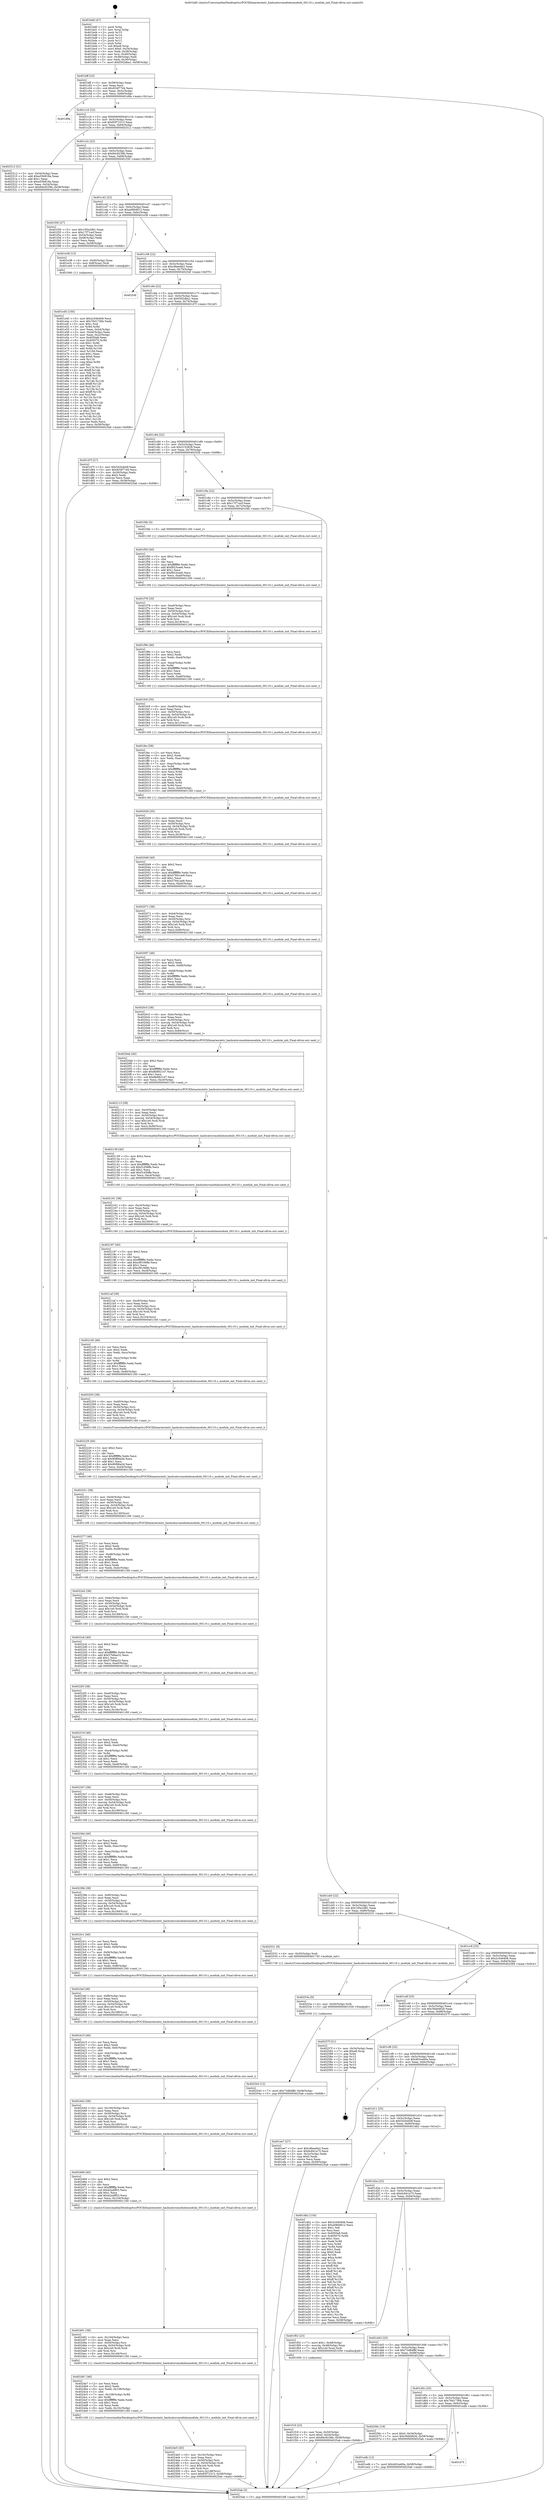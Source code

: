 digraph "0x401bd0" {
  label = "0x401bd0 (/mnt/c/Users/mathe/Desktop/tcc/POCII/binaries/extr_hashcatsrcmodulesmodule_00110.c_module_init_Final-ollvm.out::main(0))"
  labelloc = "t"
  node[shape=record]

  Entry [label="",width=0.3,height=0.3,shape=circle,fillcolor=black,style=filled]
  "0x401bff" [label="{
     0x401bff [23]\l
     | [instrs]\l
     &nbsp;&nbsp;0x401bff \<+3\>: mov -0x58(%rbp),%eax\l
     &nbsp;&nbsp;0x401c02 \<+2\>: mov %eax,%ecx\l
     &nbsp;&nbsp;0x401c04 \<+6\>: sub $0x834f77d4,%ecx\l
     &nbsp;&nbsp;0x401c0a \<+3\>: mov %eax,-0x5c(%rbp)\l
     &nbsp;&nbsp;0x401c0d \<+3\>: mov %ecx,-0x60(%rbp)\l
     &nbsp;&nbsp;0x401c10 \<+6\>: je 0000000000401d9a \<main+0x1ca\>\l
  }"]
  "0x401d9a" [label="{
     0x401d9a\l
  }", style=dashed]
  "0x401c16" [label="{
     0x401c16 [22]\l
     | [instrs]\l
     &nbsp;&nbsp;0x401c16 \<+5\>: jmp 0000000000401c1b \<main+0x4b\>\l
     &nbsp;&nbsp;0x401c1b \<+3\>: mov -0x5c(%rbp),%eax\l
     &nbsp;&nbsp;0x401c1e \<+5\>: sub $0x83f72313,%eax\l
     &nbsp;&nbsp;0x401c23 \<+3\>: mov %eax,-0x64(%rbp)\l
     &nbsp;&nbsp;0x401c26 \<+6\>: je 0000000000402512 \<main+0x942\>\l
  }"]
  Exit [label="",width=0.3,height=0.3,shape=circle,fillcolor=black,style=filled,peripheries=2]
  "0x402512" [label="{
     0x402512 [31]\l
     | [instrs]\l
     &nbsp;&nbsp;0x402512 \<+3\>: mov -0x54(%rbp),%eax\l
     &nbsp;&nbsp;0x402515 \<+5\>: add $0xe556818a,%eax\l
     &nbsp;&nbsp;0x40251a \<+3\>: add $0x1,%eax\l
     &nbsp;&nbsp;0x40251d \<+5\>: sub $0xe556818a,%eax\l
     &nbsp;&nbsp;0x402522 \<+3\>: mov %eax,-0x54(%rbp)\l
     &nbsp;&nbsp;0x402525 \<+7\>: movl $0x84c9239b,-0x58(%rbp)\l
     &nbsp;&nbsp;0x40252c \<+5\>: jmp 00000000004025ab \<main+0x9db\>\l
  }"]
  "0x401c2c" [label="{
     0x401c2c [22]\l
     | [instrs]\l
     &nbsp;&nbsp;0x401c2c \<+5\>: jmp 0000000000401c31 \<main+0x61\>\l
     &nbsp;&nbsp;0x401c31 \<+3\>: mov -0x5c(%rbp),%eax\l
     &nbsp;&nbsp;0x401c34 \<+5\>: sub $0x84c9239b,%eax\l
     &nbsp;&nbsp;0x401c39 \<+3\>: mov %eax,-0x68(%rbp)\l
     &nbsp;&nbsp;0x401c3c \<+6\>: je 0000000000401f30 \<main+0x360\>\l
  }"]
  "0x402543" [label="{
     0x402543 [12]\l
     | [instrs]\l
     &nbsp;&nbsp;0x402543 \<+7\>: movl $0x73d84ffd,-0x58(%rbp)\l
     &nbsp;&nbsp;0x40254a \<+5\>: jmp 00000000004025ab \<main+0x9db\>\l
  }"]
  "0x401f30" [label="{
     0x401f30 [27]\l
     | [instrs]\l
     &nbsp;&nbsp;0x401f30 \<+5\>: mov $0x195e2d81,%eax\l
     &nbsp;&nbsp;0x401f35 \<+5\>: mov $0x17f71ecf,%ecx\l
     &nbsp;&nbsp;0x401f3a \<+3\>: mov -0x54(%rbp),%edx\l
     &nbsp;&nbsp;0x401f3d \<+3\>: cmp -0x48(%rbp),%edx\l
     &nbsp;&nbsp;0x401f40 \<+3\>: cmovl %ecx,%eax\l
     &nbsp;&nbsp;0x401f43 \<+3\>: mov %eax,-0x58(%rbp)\l
     &nbsp;&nbsp;0x401f46 \<+5\>: jmp 00000000004025ab \<main+0x9db\>\l
  }"]
  "0x401c42" [label="{
     0x401c42 [22]\l
     | [instrs]\l
     &nbsp;&nbsp;0x401c42 \<+5\>: jmp 0000000000401c47 \<main+0x77\>\l
     &nbsp;&nbsp;0x401c47 \<+3\>: mov -0x5c(%rbp),%eax\l
     &nbsp;&nbsp;0x401c4a \<+5\>: sub $0xa080d612,%eax\l
     &nbsp;&nbsp;0x401c4f \<+3\>: mov %eax,-0x6c(%rbp)\l
     &nbsp;&nbsp;0x401c52 \<+6\>: je 0000000000401e38 \<main+0x268\>\l
  }"]
  "0x40253a" [label="{
     0x40253a [9]\l
     | [instrs]\l
     &nbsp;&nbsp;0x40253a \<+4\>: mov -0x50(%rbp),%rdi\l
     &nbsp;&nbsp;0x40253e \<+5\>: call 0000000000401030 \<free@plt\>\l
     | [calls]\l
     &nbsp;&nbsp;0x401030 \{1\} (unknown)\l
  }"]
  "0x401e38" [label="{
     0x401e38 [13]\l
     | [instrs]\l
     &nbsp;&nbsp;0x401e38 \<+4\>: mov -0x40(%rbp),%rax\l
     &nbsp;&nbsp;0x401e3c \<+4\>: mov 0x8(%rax),%rdi\l
     &nbsp;&nbsp;0x401e40 \<+5\>: call 0000000000401060 \<atoi@plt\>\l
     | [calls]\l
     &nbsp;&nbsp;0x401060 \{1\} (unknown)\l
  }"]
  "0x401c58" [label="{
     0x401c58 [22]\l
     | [instrs]\l
     &nbsp;&nbsp;0x401c58 \<+5\>: jmp 0000000000401c5d \<main+0x8d\>\l
     &nbsp;&nbsp;0x401c5d \<+3\>: mov -0x5c(%rbp),%eax\l
     &nbsp;&nbsp;0x401c60 \<+5\>: sub $0xc8bee8a2,%eax\l
     &nbsp;&nbsp;0x401c65 \<+3\>: mov %eax,-0x70(%rbp)\l
     &nbsp;&nbsp;0x401c68 \<+6\>: je 000000000040254f \<main+0x97f\>\l
  }"]
  "0x4024e5" [label="{
     0x4024e5 [45]\l
     | [instrs]\l
     &nbsp;&nbsp;0x4024e5 \<+6\>: mov -0x10c(%rbp),%ecx\l
     &nbsp;&nbsp;0x4024eb \<+3\>: imul %eax,%ecx\l
     &nbsp;&nbsp;0x4024ee \<+4\>: mov -0x50(%rbp),%rsi\l
     &nbsp;&nbsp;0x4024f2 \<+4\>: movslq -0x54(%rbp),%rdi\l
     &nbsp;&nbsp;0x4024f6 \<+7\>: imul $0x1e0,%rdi,%rdi\l
     &nbsp;&nbsp;0x4024fd \<+3\>: add %rdi,%rsi\l
     &nbsp;&nbsp;0x402500 \<+6\>: mov %ecx,0x1d8(%rsi)\l
     &nbsp;&nbsp;0x402506 \<+7\>: movl $0x83f72313,-0x58(%rbp)\l
     &nbsp;&nbsp;0x40250d \<+5\>: jmp 00000000004025ab \<main+0x9db\>\l
  }"]
  "0x40254f" [label="{
     0x40254f\l
  }", style=dashed]
  "0x401c6e" [label="{
     0x401c6e [22]\l
     | [instrs]\l
     &nbsp;&nbsp;0x401c6e \<+5\>: jmp 0000000000401c73 \<main+0xa3\>\l
     &nbsp;&nbsp;0x401c73 \<+3\>: mov -0x5c(%rbp),%eax\l
     &nbsp;&nbsp;0x401c76 \<+5\>: sub $0xf302dba1,%eax\l
     &nbsp;&nbsp;0x401c7b \<+3\>: mov %eax,-0x74(%rbp)\l
     &nbsp;&nbsp;0x401c7e \<+6\>: je 0000000000401d7f \<main+0x1af\>\l
  }"]
  "0x4024b7" [label="{
     0x4024b7 [46]\l
     | [instrs]\l
     &nbsp;&nbsp;0x4024b7 \<+2\>: xor %ecx,%ecx\l
     &nbsp;&nbsp;0x4024b9 \<+5\>: mov $0x2,%edx\l
     &nbsp;&nbsp;0x4024be \<+6\>: mov %edx,-0x108(%rbp)\l
     &nbsp;&nbsp;0x4024c4 \<+1\>: cltd\l
     &nbsp;&nbsp;0x4024c5 \<+7\>: mov -0x108(%rbp),%r8d\l
     &nbsp;&nbsp;0x4024cc \<+3\>: idiv %r8d\l
     &nbsp;&nbsp;0x4024cf \<+6\>: imul $0xfffffffe,%edx,%edx\l
     &nbsp;&nbsp;0x4024d5 \<+3\>: sub $0x1,%ecx\l
     &nbsp;&nbsp;0x4024d8 \<+2\>: sub %ecx,%edx\l
     &nbsp;&nbsp;0x4024da \<+6\>: mov %edx,-0x10c(%rbp)\l
     &nbsp;&nbsp;0x4024e0 \<+5\>: call 0000000000401160 \<next_i\>\l
     | [calls]\l
     &nbsp;&nbsp;0x401160 \{1\} (/mnt/c/Users/mathe/Desktop/tcc/POCII/binaries/extr_hashcatsrcmodulesmodule_00110.c_module_init_Final-ollvm.out::next_i)\l
  }"]
  "0x401d7f" [label="{
     0x401d7f [27]\l
     | [instrs]\l
     &nbsp;&nbsp;0x401d7f \<+5\>: mov $0x542b40df,%eax\l
     &nbsp;&nbsp;0x401d84 \<+5\>: mov $0x834f77d4,%ecx\l
     &nbsp;&nbsp;0x401d89 \<+3\>: mov -0x30(%rbp),%edx\l
     &nbsp;&nbsp;0x401d8c \<+3\>: cmp $0x2,%edx\l
     &nbsp;&nbsp;0x401d8f \<+3\>: cmovne %ecx,%eax\l
     &nbsp;&nbsp;0x401d92 \<+3\>: mov %eax,-0x58(%rbp)\l
     &nbsp;&nbsp;0x401d95 \<+5\>: jmp 00000000004025ab \<main+0x9db\>\l
  }"]
  "0x401c84" [label="{
     0x401c84 [22]\l
     | [instrs]\l
     &nbsp;&nbsp;0x401c84 \<+5\>: jmp 0000000000401c89 \<main+0xb9\>\l
     &nbsp;&nbsp;0x401c89 \<+3\>: mov -0x5c(%rbp),%eax\l
     &nbsp;&nbsp;0x401c8c \<+5\>: sub $0x2152839,%eax\l
     &nbsp;&nbsp;0x401c91 \<+3\>: mov %eax,-0x78(%rbp)\l
     &nbsp;&nbsp;0x401c94 \<+6\>: je 000000000040255b \<main+0x98b\>\l
  }"]
  "0x4025ab" [label="{
     0x4025ab [5]\l
     | [instrs]\l
     &nbsp;&nbsp;0x4025ab \<+5\>: jmp 0000000000401bff \<main+0x2f\>\l
  }"]
  "0x401bd0" [label="{
     0x401bd0 [47]\l
     | [instrs]\l
     &nbsp;&nbsp;0x401bd0 \<+1\>: push %rbp\l
     &nbsp;&nbsp;0x401bd1 \<+3\>: mov %rsp,%rbp\l
     &nbsp;&nbsp;0x401bd4 \<+2\>: push %r15\l
     &nbsp;&nbsp;0x401bd6 \<+2\>: push %r14\l
     &nbsp;&nbsp;0x401bd8 \<+2\>: push %r13\l
     &nbsp;&nbsp;0x401bda \<+2\>: push %r12\l
     &nbsp;&nbsp;0x401bdc \<+1\>: push %rbx\l
     &nbsp;&nbsp;0x401bdd \<+7\>: sub $0xe8,%rsp\l
     &nbsp;&nbsp;0x401be4 \<+7\>: movl $0x0,-0x34(%rbp)\l
     &nbsp;&nbsp;0x401beb \<+3\>: mov %edi,-0x38(%rbp)\l
     &nbsp;&nbsp;0x401bee \<+4\>: mov %rsi,-0x40(%rbp)\l
     &nbsp;&nbsp;0x401bf2 \<+3\>: mov -0x38(%rbp),%edi\l
     &nbsp;&nbsp;0x401bf5 \<+3\>: mov %edi,-0x30(%rbp)\l
     &nbsp;&nbsp;0x401bf8 \<+7\>: movl $0xf302dba1,-0x58(%rbp)\l
  }"]
  "0x402491" [label="{
     0x402491 [38]\l
     | [instrs]\l
     &nbsp;&nbsp;0x402491 \<+6\>: mov -0x104(%rbp),%ecx\l
     &nbsp;&nbsp;0x402497 \<+3\>: imul %eax,%ecx\l
     &nbsp;&nbsp;0x40249a \<+4\>: mov -0x50(%rbp),%rsi\l
     &nbsp;&nbsp;0x40249e \<+4\>: movslq -0x54(%rbp),%rdi\l
     &nbsp;&nbsp;0x4024a2 \<+7\>: imul $0x1e0,%rdi,%rdi\l
     &nbsp;&nbsp;0x4024a9 \<+3\>: add %rdi,%rsi\l
     &nbsp;&nbsp;0x4024ac \<+6\>: mov %ecx,0x1d4(%rsi)\l
     &nbsp;&nbsp;0x4024b2 \<+5\>: call 0000000000401160 \<next_i\>\l
     | [calls]\l
     &nbsp;&nbsp;0x401160 \{1\} (/mnt/c/Users/mathe/Desktop/tcc/POCII/binaries/extr_hashcatsrcmodulesmodule_00110.c_module_init_Final-ollvm.out::next_i)\l
  }"]
  "0x40255b" [label="{
     0x40255b\l
  }", style=dashed]
  "0x401c9a" [label="{
     0x401c9a [22]\l
     | [instrs]\l
     &nbsp;&nbsp;0x401c9a \<+5\>: jmp 0000000000401c9f \<main+0xcf\>\l
     &nbsp;&nbsp;0x401c9f \<+3\>: mov -0x5c(%rbp),%eax\l
     &nbsp;&nbsp;0x401ca2 \<+5\>: sub $0x17f71ecf,%eax\l
     &nbsp;&nbsp;0x401ca7 \<+3\>: mov %eax,-0x7c(%rbp)\l
     &nbsp;&nbsp;0x401caa \<+6\>: je 0000000000401f4b \<main+0x37b\>\l
  }"]
  "0x402469" [label="{
     0x402469 [40]\l
     | [instrs]\l
     &nbsp;&nbsp;0x402469 \<+5\>: mov $0x2,%ecx\l
     &nbsp;&nbsp;0x40246e \<+1\>: cltd\l
     &nbsp;&nbsp;0x40246f \<+2\>: idiv %ecx\l
     &nbsp;&nbsp;0x402471 \<+6\>: imul $0xfffffffe,%edx,%ecx\l
     &nbsp;&nbsp;0x402477 \<+6\>: sub $0xb2a4ff53,%ecx\l
     &nbsp;&nbsp;0x40247d \<+3\>: add $0x1,%ecx\l
     &nbsp;&nbsp;0x402480 \<+6\>: add $0xb2a4ff53,%ecx\l
     &nbsp;&nbsp;0x402486 \<+6\>: mov %ecx,-0x104(%rbp)\l
     &nbsp;&nbsp;0x40248c \<+5\>: call 0000000000401160 \<next_i\>\l
     | [calls]\l
     &nbsp;&nbsp;0x401160 \{1\} (/mnt/c/Users/mathe/Desktop/tcc/POCII/binaries/extr_hashcatsrcmodulesmodule_00110.c_module_init_Final-ollvm.out::next_i)\l
  }"]
  "0x401f4b" [label="{
     0x401f4b [5]\l
     | [instrs]\l
     &nbsp;&nbsp;0x401f4b \<+5\>: call 0000000000401160 \<next_i\>\l
     | [calls]\l
     &nbsp;&nbsp;0x401160 \{1\} (/mnt/c/Users/mathe/Desktop/tcc/POCII/binaries/extr_hashcatsrcmodulesmodule_00110.c_module_init_Final-ollvm.out::next_i)\l
  }"]
  "0x401cb0" [label="{
     0x401cb0 [22]\l
     | [instrs]\l
     &nbsp;&nbsp;0x401cb0 \<+5\>: jmp 0000000000401cb5 \<main+0xe5\>\l
     &nbsp;&nbsp;0x401cb5 \<+3\>: mov -0x5c(%rbp),%eax\l
     &nbsp;&nbsp;0x401cb8 \<+5\>: sub $0x195e2d81,%eax\l
     &nbsp;&nbsp;0x401cbd \<+3\>: mov %eax,-0x80(%rbp)\l
     &nbsp;&nbsp;0x401cc0 \<+6\>: je 0000000000402531 \<main+0x961\>\l
  }"]
  "0x402443" [label="{
     0x402443 [38]\l
     | [instrs]\l
     &nbsp;&nbsp;0x402443 \<+6\>: mov -0x100(%rbp),%ecx\l
     &nbsp;&nbsp;0x402449 \<+3\>: imul %eax,%ecx\l
     &nbsp;&nbsp;0x40244c \<+4\>: mov -0x50(%rbp),%rsi\l
     &nbsp;&nbsp;0x402450 \<+4\>: movslq -0x54(%rbp),%rdi\l
     &nbsp;&nbsp;0x402454 \<+7\>: imul $0x1e0,%rdi,%rdi\l
     &nbsp;&nbsp;0x40245b \<+3\>: add %rdi,%rsi\l
     &nbsp;&nbsp;0x40245e \<+6\>: mov %ecx,0x1d0(%rsi)\l
     &nbsp;&nbsp;0x402464 \<+5\>: call 0000000000401160 \<next_i\>\l
     | [calls]\l
     &nbsp;&nbsp;0x401160 \{1\} (/mnt/c/Users/mathe/Desktop/tcc/POCII/binaries/extr_hashcatsrcmodulesmodule_00110.c_module_init_Final-ollvm.out::next_i)\l
  }"]
  "0x402531" [label="{
     0x402531 [9]\l
     | [instrs]\l
     &nbsp;&nbsp;0x402531 \<+4\>: mov -0x50(%rbp),%rdi\l
     &nbsp;&nbsp;0x402535 \<+5\>: call 0000000000401730 \<module_init\>\l
     | [calls]\l
     &nbsp;&nbsp;0x401730 \{1\} (/mnt/c/Users/mathe/Desktop/tcc/POCII/binaries/extr_hashcatsrcmodulesmodule_00110.c_module_init_Final-ollvm.out::module_init)\l
  }"]
  "0x401cc6" [label="{
     0x401cc6 [25]\l
     | [instrs]\l
     &nbsp;&nbsp;0x401cc6 \<+5\>: jmp 0000000000401ccb \<main+0xfb\>\l
     &nbsp;&nbsp;0x401ccb \<+3\>: mov -0x5c(%rbp),%eax\l
     &nbsp;&nbsp;0x401cce \<+5\>: sub $0x2c046406,%eax\l
     &nbsp;&nbsp;0x401cd3 \<+6\>: mov %eax,-0x84(%rbp)\l
     &nbsp;&nbsp;0x401cd9 \<+6\>: je 0000000000402594 \<main+0x9c4\>\l
  }"]
  "0x402415" [label="{
     0x402415 [46]\l
     | [instrs]\l
     &nbsp;&nbsp;0x402415 \<+2\>: xor %ecx,%ecx\l
     &nbsp;&nbsp;0x402417 \<+5\>: mov $0x2,%edx\l
     &nbsp;&nbsp;0x40241c \<+6\>: mov %edx,-0xfc(%rbp)\l
     &nbsp;&nbsp;0x402422 \<+1\>: cltd\l
     &nbsp;&nbsp;0x402423 \<+7\>: mov -0xfc(%rbp),%r8d\l
     &nbsp;&nbsp;0x40242a \<+3\>: idiv %r8d\l
     &nbsp;&nbsp;0x40242d \<+6\>: imul $0xfffffffe,%edx,%edx\l
     &nbsp;&nbsp;0x402433 \<+3\>: sub $0x1,%ecx\l
     &nbsp;&nbsp;0x402436 \<+2\>: sub %ecx,%edx\l
     &nbsp;&nbsp;0x402438 \<+6\>: mov %edx,-0x100(%rbp)\l
     &nbsp;&nbsp;0x40243e \<+5\>: call 0000000000401160 \<next_i\>\l
     | [calls]\l
     &nbsp;&nbsp;0x401160 \{1\} (/mnt/c/Users/mathe/Desktop/tcc/POCII/binaries/extr_hashcatsrcmodulesmodule_00110.c_module_init_Final-ollvm.out::next_i)\l
  }"]
  "0x402594" [label="{
     0x402594\l
  }", style=dashed]
  "0x401cdf" [label="{
     0x401cdf [25]\l
     | [instrs]\l
     &nbsp;&nbsp;0x401cdf \<+5\>: jmp 0000000000401ce4 \<main+0x114\>\l
     &nbsp;&nbsp;0x401ce4 \<+3\>: mov -0x5c(%rbp),%eax\l
     &nbsp;&nbsp;0x401ce7 \<+5\>: sub $0x39dd4626,%eax\l
     &nbsp;&nbsp;0x401cec \<+6\>: mov %eax,-0x88(%rbp)\l
     &nbsp;&nbsp;0x401cf2 \<+6\>: je 000000000040257f \<main+0x9af\>\l
  }"]
  "0x4023ef" [label="{
     0x4023ef [38]\l
     | [instrs]\l
     &nbsp;&nbsp;0x4023ef \<+6\>: mov -0xf8(%rbp),%ecx\l
     &nbsp;&nbsp;0x4023f5 \<+3\>: imul %eax,%ecx\l
     &nbsp;&nbsp;0x4023f8 \<+4\>: mov -0x50(%rbp),%rsi\l
     &nbsp;&nbsp;0x4023fc \<+4\>: movslq -0x54(%rbp),%rdi\l
     &nbsp;&nbsp;0x402400 \<+7\>: imul $0x1e0,%rdi,%rdi\l
     &nbsp;&nbsp;0x402407 \<+3\>: add %rdi,%rsi\l
     &nbsp;&nbsp;0x40240a \<+6\>: mov %ecx,0x198(%rsi)\l
     &nbsp;&nbsp;0x402410 \<+5\>: call 0000000000401160 \<next_i\>\l
     | [calls]\l
     &nbsp;&nbsp;0x401160 \{1\} (/mnt/c/Users/mathe/Desktop/tcc/POCII/binaries/extr_hashcatsrcmodulesmodule_00110.c_module_init_Final-ollvm.out::next_i)\l
  }"]
  "0x40257f" [label="{
     0x40257f [21]\l
     | [instrs]\l
     &nbsp;&nbsp;0x40257f \<+3\>: mov -0x34(%rbp),%eax\l
     &nbsp;&nbsp;0x402582 \<+7\>: add $0xe8,%rsp\l
     &nbsp;&nbsp;0x402589 \<+1\>: pop %rbx\l
     &nbsp;&nbsp;0x40258a \<+2\>: pop %r12\l
     &nbsp;&nbsp;0x40258c \<+2\>: pop %r13\l
     &nbsp;&nbsp;0x40258e \<+2\>: pop %r14\l
     &nbsp;&nbsp;0x402590 \<+2\>: pop %r15\l
     &nbsp;&nbsp;0x402592 \<+1\>: pop %rbp\l
     &nbsp;&nbsp;0x402593 \<+1\>: ret\l
  }"]
  "0x401cf8" [label="{
     0x401cf8 [25]\l
     | [instrs]\l
     &nbsp;&nbsp;0x401cf8 \<+5\>: jmp 0000000000401cfd \<main+0x12d\>\l
     &nbsp;&nbsp;0x401cfd \<+3\>: mov -0x5c(%rbp),%eax\l
     &nbsp;&nbsp;0x401d00 \<+5\>: sub $0x463ce60a,%eax\l
     &nbsp;&nbsp;0x401d05 \<+6\>: mov %eax,-0x8c(%rbp)\l
     &nbsp;&nbsp;0x401d0b \<+6\>: je 0000000000401ee7 \<main+0x317\>\l
  }"]
  "0x4023c1" [label="{
     0x4023c1 [46]\l
     | [instrs]\l
     &nbsp;&nbsp;0x4023c1 \<+2\>: xor %ecx,%ecx\l
     &nbsp;&nbsp;0x4023c3 \<+5\>: mov $0x2,%edx\l
     &nbsp;&nbsp;0x4023c8 \<+6\>: mov %edx,-0xf4(%rbp)\l
     &nbsp;&nbsp;0x4023ce \<+1\>: cltd\l
     &nbsp;&nbsp;0x4023cf \<+7\>: mov -0xf4(%rbp),%r8d\l
     &nbsp;&nbsp;0x4023d6 \<+3\>: idiv %r8d\l
     &nbsp;&nbsp;0x4023d9 \<+6\>: imul $0xfffffffe,%edx,%edx\l
     &nbsp;&nbsp;0x4023df \<+3\>: sub $0x1,%ecx\l
     &nbsp;&nbsp;0x4023e2 \<+2\>: sub %ecx,%edx\l
     &nbsp;&nbsp;0x4023e4 \<+6\>: mov %edx,-0xf8(%rbp)\l
     &nbsp;&nbsp;0x4023ea \<+5\>: call 0000000000401160 \<next_i\>\l
     | [calls]\l
     &nbsp;&nbsp;0x401160 \{1\} (/mnt/c/Users/mathe/Desktop/tcc/POCII/binaries/extr_hashcatsrcmodulesmodule_00110.c_module_init_Final-ollvm.out::next_i)\l
  }"]
  "0x401ee7" [label="{
     0x401ee7 [27]\l
     | [instrs]\l
     &nbsp;&nbsp;0x401ee7 \<+5\>: mov $0xc8bee8a2,%eax\l
     &nbsp;&nbsp;0x401eec \<+5\>: mov $0x6c841a75,%ecx\l
     &nbsp;&nbsp;0x401ef1 \<+3\>: mov -0x2c(%rbp),%edx\l
     &nbsp;&nbsp;0x401ef4 \<+3\>: cmp $0x0,%edx\l
     &nbsp;&nbsp;0x401ef7 \<+3\>: cmove %ecx,%eax\l
     &nbsp;&nbsp;0x401efa \<+3\>: mov %eax,-0x58(%rbp)\l
     &nbsp;&nbsp;0x401efd \<+5\>: jmp 00000000004025ab \<main+0x9db\>\l
  }"]
  "0x401d11" [label="{
     0x401d11 [25]\l
     | [instrs]\l
     &nbsp;&nbsp;0x401d11 \<+5\>: jmp 0000000000401d16 \<main+0x146\>\l
     &nbsp;&nbsp;0x401d16 \<+3\>: mov -0x5c(%rbp),%eax\l
     &nbsp;&nbsp;0x401d19 \<+5\>: sub $0x542b40df,%eax\l
     &nbsp;&nbsp;0x401d1e \<+6\>: mov %eax,-0x90(%rbp)\l
     &nbsp;&nbsp;0x401d24 \<+6\>: je 0000000000401db2 \<main+0x1e2\>\l
  }"]
  "0x40239b" [label="{
     0x40239b [38]\l
     | [instrs]\l
     &nbsp;&nbsp;0x40239b \<+6\>: mov -0xf0(%rbp),%ecx\l
     &nbsp;&nbsp;0x4023a1 \<+3\>: imul %eax,%ecx\l
     &nbsp;&nbsp;0x4023a4 \<+4\>: mov -0x50(%rbp),%rsi\l
     &nbsp;&nbsp;0x4023a8 \<+4\>: movslq -0x54(%rbp),%rdi\l
     &nbsp;&nbsp;0x4023ac \<+7\>: imul $0x1e0,%rdi,%rdi\l
     &nbsp;&nbsp;0x4023b3 \<+3\>: add %rdi,%rsi\l
     &nbsp;&nbsp;0x4023b6 \<+6\>: mov %ecx,0x194(%rsi)\l
     &nbsp;&nbsp;0x4023bc \<+5\>: call 0000000000401160 \<next_i\>\l
     | [calls]\l
     &nbsp;&nbsp;0x401160 \{1\} (/mnt/c/Users/mathe/Desktop/tcc/POCII/binaries/extr_hashcatsrcmodulesmodule_00110.c_module_init_Final-ollvm.out::next_i)\l
  }"]
  "0x401db2" [label="{
     0x401db2 [134]\l
     | [instrs]\l
     &nbsp;&nbsp;0x401db2 \<+5\>: mov $0x2c046406,%eax\l
     &nbsp;&nbsp;0x401db7 \<+5\>: mov $0xa080d612,%ecx\l
     &nbsp;&nbsp;0x401dbc \<+2\>: mov $0x1,%dl\l
     &nbsp;&nbsp;0x401dbe \<+2\>: xor %esi,%esi\l
     &nbsp;&nbsp;0x401dc0 \<+7\>: mov 0x4050a8,%edi\l
     &nbsp;&nbsp;0x401dc7 \<+8\>: mov 0x405070,%r8d\l
     &nbsp;&nbsp;0x401dcf \<+3\>: sub $0x1,%esi\l
     &nbsp;&nbsp;0x401dd2 \<+3\>: mov %edi,%r9d\l
     &nbsp;&nbsp;0x401dd5 \<+3\>: add %esi,%r9d\l
     &nbsp;&nbsp;0x401dd8 \<+4\>: imul %r9d,%edi\l
     &nbsp;&nbsp;0x401ddc \<+3\>: and $0x1,%edi\l
     &nbsp;&nbsp;0x401ddf \<+3\>: cmp $0x0,%edi\l
     &nbsp;&nbsp;0x401de2 \<+4\>: sete %r10b\l
     &nbsp;&nbsp;0x401de6 \<+4\>: cmp $0xa,%r8d\l
     &nbsp;&nbsp;0x401dea \<+4\>: setl %r11b\l
     &nbsp;&nbsp;0x401dee \<+3\>: mov %r10b,%bl\l
     &nbsp;&nbsp;0x401df1 \<+3\>: xor $0xff,%bl\l
     &nbsp;&nbsp;0x401df4 \<+3\>: mov %r11b,%r14b\l
     &nbsp;&nbsp;0x401df7 \<+4\>: xor $0xff,%r14b\l
     &nbsp;&nbsp;0x401dfb \<+3\>: xor $0x1,%dl\l
     &nbsp;&nbsp;0x401dfe \<+3\>: mov %bl,%r15b\l
     &nbsp;&nbsp;0x401e01 \<+4\>: and $0xff,%r15b\l
     &nbsp;&nbsp;0x401e05 \<+3\>: and %dl,%r10b\l
     &nbsp;&nbsp;0x401e08 \<+3\>: mov %r14b,%r12b\l
     &nbsp;&nbsp;0x401e0b \<+4\>: and $0xff,%r12b\l
     &nbsp;&nbsp;0x401e0f \<+3\>: and %dl,%r11b\l
     &nbsp;&nbsp;0x401e12 \<+3\>: or %r10b,%r15b\l
     &nbsp;&nbsp;0x401e15 \<+3\>: or %r11b,%r12b\l
     &nbsp;&nbsp;0x401e18 \<+3\>: xor %r12b,%r15b\l
     &nbsp;&nbsp;0x401e1b \<+3\>: or %r14b,%bl\l
     &nbsp;&nbsp;0x401e1e \<+3\>: xor $0xff,%bl\l
     &nbsp;&nbsp;0x401e21 \<+3\>: or $0x1,%dl\l
     &nbsp;&nbsp;0x401e24 \<+2\>: and %dl,%bl\l
     &nbsp;&nbsp;0x401e26 \<+3\>: or %bl,%r15b\l
     &nbsp;&nbsp;0x401e29 \<+4\>: test $0x1,%r15b\l
     &nbsp;&nbsp;0x401e2d \<+3\>: cmovne %ecx,%eax\l
     &nbsp;&nbsp;0x401e30 \<+3\>: mov %eax,-0x58(%rbp)\l
     &nbsp;&nbsp;0x401e33 \<+5\>: jmp 00000000004025ab \<main+0x9db\>\l
  }"]
  "0x401d2a" [label="{
     0x401d2a [25]\l
     | [instrs]\l
     &nbsp;&nbsp;0x401d2a \<+5\>: jmp 0000000000401d2f \<main+0x15f\>\l
     &nbsp;&nbsp;0x401d2f \<+3\>: mov -0x5c(%rbp),%eax\l
     &nbsp;&nbsp;0x401d32 \<+5\>: sub $0x6c841a75,%eax\l
     &nbsp;&nbsp;0x401d37 \<+6\>: mov %eax,-0x94(%rbp)\l
     &nbsp;&nbsp;0x401d3d \<+6\>: je 0000000000401f02 \<main+0x332\>\l
  }"]
  "0x401e45" [label="{
     0x401e45 [150]\l
     | [instrs]\l
     &nbsp;&nbsp;0x401e45 \<+5\>: mov $0x2c046406,%ecx\l
     &nbsp;&nbsp;0x401e4a \<+5\>: mov $0x76d1736b,%edx\l
     &nbsp;&nbsp;0x401e4f \<+3\>: mov $0x1,%sil\l
     &nbsp;&nbsp;0x401e52 \<+3\>: xor %r8d,%r8d\l
     &nbsp;&nbsp;0x401e55 \<+3\>: mov %eax,-0x44(%rbp)\l
     &nbsp;&nbsp;0x401e58 \<+3\>: mov -0x44(%rbp),%eax\l
     &nbsp;&nbsp;0x401e5b \<+3\>: mov %eax,-0x2c(%rbp)\l
     &nbsp;&nbsp;0x401e5e \<+7\>: mov 0x4050a8,%eax\l
     &nbsp;&nbsp;0x401e65 \<+8\>: mov 0x405070,%r9d\l
     &nbsp;&nbsp;0x401e6d \<+4\>: sub $0x1,%r8d\l
     &nbsp;&nbsp;0x401e71 \<+3\>: mov %eax,%r10d\l
     &nbsp;&nbsp;0x401e74 \<+3\>: add %r8d,%r10d\l
     &nbsp;&nbsp;0x401e77 \<+4\>: imul %r10d,%eax\l
     &nbsp;&nbsp;0x401e7b \<+3\>: and $0x1,%eax\l
     &nbsp;&nbsp;0x401e7e \<+3\>: cmp $0x0,%eax\l
     &nbsp;&nbsp;0x401e81 \<+4\>: sete %r11b\l
     &nbsp;&nbsp;0x401e85 \<+4\>: cmp $0xa,%r9d\l
     &nbsp;&nbsp;0x401e89 \<+3\>: setl %bl\l
     &nbsp;&nbsp;0x401e8c \<+3\>: mov %r11b,%r14b\l
     &nbsp;&nbsp;0x401e8f \<+4\>: xor $0xff,%r14b\l
     &nbsp;&nbsp;0x401e93 \<+3\>: mov %bl,%r15b\l
     &nbsp;&nbsp;0x401e96 \<+4\>: xor $0xff,%r15b\l
     &nbsp;&nbsp;0x401e9a \<+4\>: xor $0x1,%sil\l
     &nbsp;&nbsp;0x401e9e \<+3\>: mov %r14b,%r12b\l
     &nbsp;&nbsp;0x401ea1 \<+4\>: and $0xff,%r12b\l
     &nbsp;&nbsp;0x401ea5 \<+3\>: and %sil,%r11b\l
     &nbsp;&nbsp;0x401ea8 \<+3\>: mov %r15b,%r13b\l
     &nbsp;&nbsp;0x401eab \<+4\>: and $0xff,%r13b\l
     &nbsp;&nbsp;0x401eaf \<+3\>: and %sil,%bl\l
     &nbsp;&nbsp;0x401eb2 \<+3\>: or %r11b,%r12b\l
     &nbsp;&nbsp;0x401eb5 \<+3\>: or %bl,%r13b\l
     &nbsp;&nbsp;0x401eb8 \<+3\>: xor %r13b,%r12b\l
     &nbsp;&nbsp;0x401ebb \<+3\>: or %r15b,%r14b\l
     &nbsp;&nbsp;0x401ebe \<+4\>: xor $0xff,%r14b\l
     &nbsp;&nbsp;0x401ec2 \<+4\>: or $0x1,%sil\l
     &nbsp;&nbsp;0x401ec6 \<+3\>: and %sil,%r14b\l
     &nbsp;&nbsp;0x401ec9 \<+3\>: or %r14b,%r12b\l
     &nbsp;&nbsp;0x401ecc \<+4\>: test $0x1,%r12b\l
     &nbsp;&nbsp;0x401ed0 \<+3\>: cmovne %edx,%ecx\l
     &nbsp;&nbsp;0x401ed3 \<+3\>: mov %ecx,-0x58(%rbp)\l
     &nbsp;&nbsp;0x401ed6 \<+5\>: jmp 00000000004025ab \<main+0x9db\>\l
  }"]
  "0x40236d" [label="{
     0x40236d [46]\l
     | [instrs]\l
     &nbsp;&nbsp;0x40236d \<+2\>: xor %ecx,%ecx\l
     &nbsp;&nbsp;0x40236f \<+5\>: mov $0x2,%edx\l
     &nbsp;&nbsp;0x402374 \<+6\>: mov %edx,-0xec(%rbp)\l
     &nbsp;&nbsp;0x40237a \<+1\>: cltd\l
     &nbsp;&nbsp;0x40237b \<+7\>: mov -0xec(%rbp),%r8d\l
     &nbsp;&nbsp;0x402382 \<+3\>: idiv %r8d\l
     &nbsp;&nbsp;0x402385 \<+6\>: imul $0xfffffffe,%edx,%edx\l
     &nbsp;&nbsp;0x40238b \<+3\>: sub $0x1,%ecx\l
     &nbsp;&nbsp;0x40238e \<+2\>: sub %ecx,%edx\l
     &nbsp;&nbsp;0x402390 \<+6\>: mov %edx,-0xf0(%rbp)\l
     &nbsp;&nbsp;0x402396 \<+5\>: call 0000000000401160 \<next_i\>\l
     | [calls]\l
     &nbsp;&nbsp;0x401160 \{1\} (/mnt/c/Users/mathe/Desktop/tcc/POCII/binaries/extr_hashcatsrcmodulesmodule_00110.c_module_init_Final-ollvm.out::next_i)\l
  }"]
  "0x401f02" [label="{
     0x401f02 [23]\l
     | [instrs]\l
     &nbsp;&nbsp;0x401f02 \<+7\>: movl $0x1,-0x48(%rbp)\l
     &nbsp;&nbsp;0x401f09 \<+4\>: movslq -0x48(%rbp),%rax\l
     &nbsp;&nbsp;0x401f0d \<+7\>: imul $0x1e0,%rax,%rdi\l
     &nbsp;&nbsp;0x401f14 \<+5\>: call 0000000000401050 \<malloc@plt\>\l
     | [calls]\l
     &nbsp;&nbsp;0x401050 \{1\} (unknown)\l
  }"]
  "0x401d43" [label="{
     0x401d43 [25]\l
     | [instrs]\l
     &nbsp;&nbsp;0x401d43 \<+5\>: jmp 0000000000401d48 \<main+0x178\>\l
     &nbsp;&nbsp;0x401d48 \<+3\>: mov -0x5c(%rbp),%eax\l
     &nbsp;&nbsp;0x401d4b \<+5\>: sub $0x73d84ffd,%eax\l
     &nbsp;&nbsp;0x401d50 \<+6\>: mov %eax,-0x98(%rbp)\l
     &nbsp;&nbsp;0x401d56 \<+6\>: je 000000000040256c \<main+0x99c\>\l
  }"]
  "0x402347" [label="{
     0x402347 [38]\l
     | [instrs]\l
     &nbsp;&nbsp;0x402347 \<+6\>: mov -0xe8(%rbp),%ecx\l
     &nbsp;&nbsp;0x40234d \<+3\>: imul %eax,%ecx\l
     &nbsp;&nbsp;0x402350 \<+4\>: mov -0x50(%rbp),%rsi\l
     &nbsp;&nbsp;0x402354 \<+4\>: movslq -0x54(%rbp),%rdi\l
     &nbsp;&nbsp;0x402358 \<+7\>: imul $0x1e0,%rdi,%rdi\l
     &nbsp;&nbsp;0x40235f \<+3\>: add %rdi,%rsi\l
     &nbsp;&nbsp;0x402362 \<+6\>: mov %ecx,0x190(%rsi)\l
     &nbsp;&nbsp;0x402368 \<+5\>: call 0000000000401160 \<next_i\>\l
     | [calls]\l
     &nbsp;&nbsp;0x401160 \{1\} (/mnt/c/Users/mathe/Desktop/tcc/POCII/binaries/extr_hashcatsrcmodulesmodule_00110.c_module_init_Final-ollvm.out::next_i)\l
  }"]
  "0x40256c" [label="{
     0x40256c [19]\l
     | [instrs]\l
     &nbsp;&nbsp;0x40256c \<+7\>: movl $0x0,-0x34(%rbp)\l
     &nbsp;&nbsp;0x402573 \<+7\>: movl $0x39dd4626,-0x58(%rbp)\l
     &nbsp;&nbsp;0x40257a \<+5\>: jmp 00000000004025ab \<main+0x9db\>\l
  }"]
  "0x401d5c" [label="{
     0x401d5c [25]\l
     | [instrs]\l
     &nbsp;&nbsp;0x401d5c \<+5\>: jmp 0000000000401d61 \<main+0x191\>\l
     &nbsp;&nbsp;0x401d61 \<+3\>: mov -0x5c(%rbp),%eax\l
     &nbsp;&nbsp;0x401d64 \<+5\>: sub $0x76d1736b,%eax\l
     &nbsp;&nbsp;0x401d69 \<+6\>: mov %eax,-0x9c(%rbp)\l
     &nbsp;&nbsp;0x401d6f \<+6\>: je 0000000000401edb \<main+0x30b\>\l
  }"]
  "0x402319" [label="{
     0x402319 [46]\l
     | [instrs]\l
     &nbsp;&nbsp;0x402319 \<+2\>: xor %ecx,%ecx\l
     &nbsp;&nbsp;0x40231b \<+5\>: mov $0x2,%edx\l
     &nbsp;&nbsp;0x402320 \<+6\>: mov %edx,-0xe4(%rbp)\l
     &nbsp;&nbsp;0x402326 \<+1\>: cltd\l
     &nbsp;&nbsp;0x402327 \<+7\>: mov -0xe4(%rbp),%r8d\l
     &nbsp;&nbsp;0x40232e \<+3\>: idiv %r8d\l
     &nbsp;&nbsp;0x402331 \<+6\>: imul $0xfffffffe,%edx,%edx\l
     &nbsp;&nbsp;0x402337 \<+3\>: sub $0x1,%ecx\l
     &nbsp;&nbsp;0x40233a \<+2\>: sub %ecx,%edx\l
     &nbsp;&nbsp;0x40233c \<+6\>: mov %edx,-0xe8(%rbp)\l
     &nbsp;&nbsp;0x402342 \<+5\>: call 0000000000401160 \<next_i\>\l
     | [calls]\l
     &nbsp;&nbsp;0x401160 \{1\} (/mnt/c/Users/mathe/Desktop/tcc/POCII/binaries/extr_hashcatsrcmodulesmodule_00110.c_module_init_Final-ollvm.out::next_i)\l
  }"]
  "0x401edb" [label="{
     0x401edb [12]\l
     | [instrs]\l
     &nbsp;&nbsp;0x401edb \<+7\>: movl $0x463ce60a,-0x58(%rbp)\l
     &nbsp;&nbsp;0x401ee2 \<+5\>: jmp 00000000004025ab \<main+0x9db\>\l
  }"]
  "0x401d75" [label="{
     0x401d75\l
  }", style=dashed]
  "0x401f19" [label="{
     0x401f19 [23]\l
     | [instrs]\l
     &nbsp;&nbsp;0x401f19 \<+4\>: mov %rax,-0x50(%rbp)\l
     &nbsp;&nbsp;0x401f1d \<+7\>: movl $0x0,-0x54(%rbp)\l
     &nbsp;&nbsp;0x401f24 \<+7\>: movl $0x84c9239b,-0x58(%rbp)\l
     &nbsp;&nbsp;0x401f2b \<+5\>: jmp 00000000004025ab \<main+0x9db\>\l
  }"]
  "0x401f50" [label="{
     0x401f50 [40]\l
     | [instrs]\l
     &nbsp;&nbsp;0x401f50 \<+5\>: mov $0x2,%ecx\l
     &nbsp;&nbsp;0x401f55 \<+1\>: cltd\l
     &nbsp;&nbsp;0x401f56 \<+2\>: idiv %ecx\l
     &nbsp;&nbsp;0x401f58 \<+6\>: imul $0xfffffffe,%edx,%ecx\l
     &nbsp;&nbsp;0x401f5e \<+6\>: add $0xf923cae6,%ecx\l
     &nbsp;&nbsp;0x401f64 \<+3\>: add $0x1,%ecx\l
     &nbsp;&nbsp;0x401f67 \<+6\>: sub $0xf923cae6,%ecx\l
     &nbsp;&nbsp;0x401f6d \<+6\>: mov %ecx,-0xa0(%rbp)\l
     &nbsp;&nbsp;0x401f73 \<+5\>: call 0000000000401160 \<next_i\>\l
     | [calls]\l
     &nbsp;&nbsp;0x401160 \{1\} (/mnt/c/Users/mathe/Desktop/tcc/POCII/binaries/extr_hashcatsrcmodulesmodule_00110.c_module_init_Final-ollvm.out::next_i)\l
  }"]
  "0x401f78" [label="{
     0x401f78 [35]\l
     | [instrs]\l
     &nbsp;&nbsp;0x401f78 \<+6\>: mov -0xa0(%rbp),%ecx\l
     &nbsp;&nbsp;0x401f7e \<+3\>: imul %eax,%ecx\l
     &nbsp;&nbsp;0x401f81 \<+4\>: mov -0x50(%rbp),%rsi\l
     &nbsp;&nbsp;0x401f85 \<+4\>: movslq -0x54(%rbp),%rdi\l
     &nbsp;&nbsp;0x401f89 \<+7\>: imul $0x1e0,%rdi,%rdi\l
     &nbsp;&nbsp;0x401f90 \<+3\>: add %rdi,%rsi\l
     &nbsp;&nbsp;0x401f93 \<+3\>: mov %ecx,0x18(%rsi)\l
     &nbsp;&nbsp;0x401f96 \<+5\>: call 0000000000401160 \<next_i\>\l
     | [calls]\l
     &nbsp;&nbsp;0x401160 \{1\} (/mnt/c/Users/mathe/Desktop/tcc/POCII/binaries/extr_hashcatsrcmodulesmodule_00110.c_module_init_Final-ollvm.out::next_i)\l
  }"]
  "0x401f9b" [label="{
     0x401f9b [46]\l
     | [instrs]\l
     &nbsp;&nbsp;0x401f9b \<+2\>: xor %ecx,%ecx\l
     &nbsp;&nbsp;0x401f9d \<+5\>: mov $0x2,%edx\l
     &nbsp;&nbsp;0x401fa2 \<+6\>: mov %edx,-0xa4(%rbp)\l
     &nbsp;&nbsp;0x401fa8 \<+1\>: cltd\l
     &nbsp;&nbsp;0x401fa9 \<+7\>: mov -0xa4(%rbp),%r8d\l
     &nbsp;&nbsp;0x401fb0 \<+3\>: idiv %r8d\l
     &nbsp;&nbsp;0x401fb3 \<+6\>: imul $0xfffffffe,%edx,%edx\l
     &nbsp;&nbsp;0x401fb9 \<+3\>: sub $0x1,%ecx\l
     &nbsp;&nbsp;0x401fbc \<+2\>: sub %ecx,%edx\l
     &nbsp;&nbsp;0x401fbe \<+6\>: mov %edx,-0xa8(%rbp)\l
     &nbsp;&nbsp;0x401fc4 \<+5\>: call 0000000000401160 \<next_i\>\l
     | [calls]\l
     &nbsp;&nbsp;0x401160 \{1\} (/mnt/c/Users/mathe/Desktop/tcc/POCII/binaries/extr_hashcatsrcmodulesmodule_00110.c_module_init_Final-ollvm.out::next_i)\l
  }"]
  "0x401fc9" [label="{
     0x401fc9 [35]\l
     | [instrs]\l
     &nbsp;&nbsp;0x401fc9 \<+6\>: mov -0xa8(%rbp),%ecx\l
     &nbsp;&nbsp;0x401fcf \<+3\>: imul %eax,%ecx\l
     &nbsp;&nbsp;0x401fd2 \<+4\>: mov -0x50(%rbp),%rsi\l
     &nbsp;&nbsp;0x401fd6 \<+4\>: movslq -0x54(%rbp),%rdi\l
     &nbsp;&nbsp;0x401fda \<+7\>: imul $0x1e0,%rdi,%rdi\l
     &nbsp;&nbsp;0x401fe1 \<+3\>: add %rdi,%rsi\l
     &nbsp;&nbsp;0x401fe4 \<+3\>: mov %ecx,0x1c(%rsi)\l
     &nbsp;&nbsp;0x401fe7 \<+5\>: call 0000000000401160 \<next_i\>\l
     | [calls]\l
     &nbsp;&nbsp;0x401160 \{1\} (/mnt/c/Users/mathe/Desktop/tcc/POCII/binaries/extr_hashcatsrcmodulesmodule_00110.c_module_init_Final-ollvm.out::next_i)\l
  }"]
  "0x401fec" [label="{
     0x401fec [58]\l
     | [instrs]\l
     &nbsp;&nbsp;0x401fec \<+2\>: xor %ecx,%ecx\l
     &nbsp;&nbsp;0x401fee \<+5\>: mov $0x2,%edx\l
     &nbsp;&nbsp;0x401ff3 \<+6\>: mov %edx,-0xac(%rbp)\l
     &nbsp;&nbsp;0x401ff9 \<+1\>: cltd\l
     &nbsp;&nbsp;0x401ffa \<+7\>: mov -0xac(%rbp),%r8d\l
     &nbsp;&nbsp;0x402001 \<+3\>: idiv %r8d\l
     &nbsp;&nbsp;0x402004 \<+6\>: imul $0xfffffffe,%edx,%edx\l
     &nbsp;&nbsp;0x40200a \<+3\>: mov %ecx,%r9d\l
     &nbsp;&nbsp;0x40200d \<+3\>: sub %edx,%r9d\l
     &nbsp;&nbsp;0x402010 \<+2\>: mov %ecx,%edx\l
     &nbsp;&nbsp;0x402012 \<+3\>: sub $0x1,%edx\l
     &nbsp;&nbsp;0x402015 \<+3\>: add %edx,%r9d\l
     &nbsp;&nbsp;0x402018 \<+3\>: sub %r9d,%ecx\l
     &nbsp;&nbsp;0x40201b \<+6\>: mov %ecx,-0xb0(%rbp)\l
     &nbsp;&nbsp;0x402021 \<+5\>: call 0000000000401160 \<next_i\>\l
     | [calls]\l
     &nbsp;&nbsp;0x401160 \{1\} (/mnt/c/Users/mathe/Desktop/tcc/POCII/binaries/extr_hashcatsrcmodulesmodule_00110.c_module_init_Final-ollvm.out::next_i)\l
  }"]
  "0x402026" [label="{
     0x402026 [35]\l
     | [instrs]\l
     &nbsp;&nbsp;0x402026 \<+6\>: mov -0xb0(%rbp),%ecx\l
     &nbsp;&nbsp;0x40202c \<+3\>: imul %eax,%ecx\l
     &nbsp;&nbsp;0x40202f \<+4\>: mov -0x50(%rbp),%rsi\l
     &nbsp;&nbsp;0x402033 \<+4\>: movslq -0x54(%rbp),%rdi\l
     &nbsp;&nbsp;0x402037 \<+7\>: imul $0x1e0,%rdi,%rdi\l
     &nbsp;&nbsp;0x40203e \<+3\>: add %rdi,%rsi\l
     &nbsp;&nbsp;0x402041 \<+3\>: mov %ecx,0x28(%rsi)\l
     &nbsp;&nbsp;0x402044 \<+5\>: call 0000000000401160 \<next_i\>\l
     | [calls]\l
     &nbsp;&nbsp;0x401160 \{1\} (/mnt/c/Users/mathe/Desktop/tcc/POCII/binaries/extr_hashcatsrcmodulesmodule_00110.c_module_init_Final-ollvm.out::next_i)\l
  }"]
  "0x402049" [label="{
     0x402049 [40]\l
     | [instrs]\l
     &nbsp;&nbsp;0x402049 \<+5\>: mov $0x2,%ecx\l
     &nbsp;&nbsp;0x40204e \<+1\>: cltd\l
     &nbsp;&nbsp;0x40204f \<+2\>: idiv %ecx\l
     &nbsp;&nbsp;0x402051 \<+6\>: imul $0xfffffffe,%edx,%ecx\l
     &nbsp;&nbsp;0x402057 \<+6\>: add $0x57841ae8,%ecx\l
     &nbsp;&nbsp;0x40205d \<+3\>: add $0x1,%ecx\l
     &nbsp;&nbsp;0x402060 \<+6\>: sub $0x57841ae8,%ecx\l
     &nbsp;&nbsp;0x402066 \<+6\>: mov %ecx,-0xb4(%rbp)\l
     &nbsp;&nbsp;0x40206c \<+5\>: call 0000000000401160 \<next_i\>\l
     | [calls]\l
     &nbsp;&nbsp;0x401160 \{1\} (/mnt/c/Users/mathe/Desktop/tcc/POCII/binaries/extr_hashcatsrcmodulesmodule_00110.c_module_init_Final-ollvm.out::next_i)\l
  }"]
  "0x402071" [label="{
     0x402071 [38]\l
     | [instrs]\l
     &nbsp;&nbsp;0x402071 \<+6\>: mov -0xb4(%rbp),%ecx\l
     &nbsp;&nbsp;0x402077 \<+3\>: imul %eax,%ecx\l
     &nbsp;&nbsp;0x40207a \<+4\>: mov -0x50(%rbp),%rsi\l
     &nbsp;&nbsp;0x40207e \<+4\>: movslq -0x54(%rbp),%rdi\l
     &nbsp;&nbsp;0x402082 \<+7\>: imul $0x1e0,%rdi,%rdi\l
     &nbsp;&nbsp;0x402089 \<+3\>: add %rdi,%rsi\l
     &nbsp;&nbsp;0x40208c \<+6\>: mov %ecx,0x80(%rsi)\l
     &nbsp;&nbsp;0x402092 \<+5\>: call 0000000000401160 \<next_i\>\l
     | [calls]\l
     &nbsp;&nbsp;0x401160 \{1\} (/mnt/c/Users/mathe/Desktop/tcc/POCII/binaries/extr_hashcatsrcmodulesmodule_00110.c_module_init_Final-ollvm.out::next_i)\l
  }"]
  "0x402097" [label="{
     0x402097 [46]\l
     | [instrs]\l
     &nbsp;&nbsp;0x402097 \<+2\>: xor %ecx,%ecx\l
     &nbsp;&nbsp;0x402099 \<+5\>: mov $0x2,%edx\l
     &nbsp;&nbsp;0x40209e \<+6\>: mov %edx,-0xb8(%rbp)\l
     &nbsp;&nbsp;0x4020a4 \<+1\>: cltd\l
     &nbsp;&nbsp;0x4020a5 \<+7\>: mov -0xb8(%rbp),%r8d\l
     &nbsp;&nbsp;0x4020ac \<+3\>: idiv %r8d\l
     &nbsp;&nbsp;0x4020af \<+6\>: imul $0xfffffffe,%edx,%edx\l
     &nbsp;&nbsp;0x4020b5 \<+3\>: sub $0x1,%ecx\l
     &nbsp;&nbsp;0x4020b8 \<+2\>: sub %ecx,%edx\l
     &nbsp;&nbsp;0x4020ba \<+6\>: mov %edx,-0xbc(%rbp)\l
     &nbsp;&nbsp;0x4020c0 \<+5\>: call 0000000000401160 \<next_i\>\l
     | [calls]\l
     &nbsp;&nbsp;0x401160 \{1\} (/mnt/c/Users/mathe/Desktop/tcc/POCII/binaries/extr_hashcatsrcmodulesmodule_00110.c_module_init_Final-ollvm.out::next_i)\l
  }"]
  "0x4020c5" [label="{
     0x4020c5 [38]\l
     | [instrs]\l
     &nbsp;&nbsp;0x4020c5 \<+6\>: mov -0xbc(%rbp),%ecx\l
     &nbsp;&nbsp;0x4020cb \<+3\>: imul %eax,%ecx\l
     &nbsp;&nbsp;0x4020ce \<+4\>: mov -0x50(%rbp),%rsi\l
     &nbsp;&nbsp;0x4020d2 \<+4\>: movslq -0x54(%rbp),%rdi\l
     &nbsp;&nbsp;0x4020d6 \<+7\>: imul $0x1e0,%rdi,%rdi\l
     &nbsp;&nbsp;0x4020dd \<+3\>: add %rdi,%rsi\l
     &nbsp;&nbsp;0x4020e0 \<+6\>: mov %ecx,0x84(%rsi)\l
     &nbsp;&nbsp;0x4020e6 \<+5\>: call 0000000000401160 \<next_i\>\l
     | [calls]\l
     &nbsp;&nbsp;0x401160 \{1\} (/mnt/c/Users/mathe/Desktop/tcc/POCII/binaries/extr_hashcatsrcmodulesmodule_00110.c_module_init_Final-ollvm.out::next_i)\l
  }"]
  "0x4020eb" [label="{
     0x4020eb [40]\l
     | [instrs]\l
     &nbsp;&nbsp;0x4020eb \<+5\>: mov $0x2,%ecx\l
     &nbsp;&nbsp;0x4020f0 \<+1\>: cltd\l
     &nbsp;&nbsp;0x4020f1 \<+2\>: idiv %ecx\l
     &nbsp;&nbsp;0x4020f3 \<+6\>: imul $0xfffffffe,%edx,%ecx\l
     &nbsp;&nbsp;0x4020f9 \<+6\>: add $0x8b8821d7,%ecx\l
     &nbsp;&nbsp;0x4020ff \<+3\>: add $0x1,%ecx\l
     &nbsp;&nbsp;0x402102 \<+6\>: sub $0x8b8821d7,%ecx\l
     &nbsp;&nbsp;0x402108 \<+6\>: mov %ecx,-0xc0(%rbp)\l
     &nbsp;&nbsp;0x40210e \<+5\>: call 0000000000401160 \<next_i\>\l
     | [calls]\l
     &nbsp;&nbsp;0x401160 \{1\} (/mnt/c/Users/mathe/Desktop/tcc/POCII/binaries/extr_hashcatsrcmodulesmodule_00110.c_module_init_Final-ollvm.out::next_i)\l
  }"]
  "0x402113" [label="{
     0x402113 [38]\l
     | [instrs]\l
     &nbsp;&nbsp;0x402113 \<+6\>: mov -0xc0(%rbp),%ecx\l
     &nbsp;&nbsp;0x402119 \<+3\>: imul %eax,%ecx\l
     &nbsp;&nbsp;0x40211c \<+4\>: mov -0x50(%rbp),%rsi\l
     &nbsp;&nbsp;0x402120 \<+4\>: movslq -0x54(%rbp),%rdi\l
     &nbsp;&nbsp;0x402124 \<+7\>: imul $0x1e0,%rdi,%rdi\l
     &nbsp;&nbsp;0x40212b \<+3\>: add %rdi,%rsi\l
     &nbsp;&nbsp;0x40212e \<+6\>: mov %ecx,0x90(%rsi)\l
     &nbsp;&nbsp;0x402134 \<+5\>: call 0000000000401160 \<next_i\>\l
     | [calls]\l
     &nbsp;&nbsp;0x401160 \{1\} (/mnt/c/Users/mathe/Desktop/tcc/POCII/binaries/extr_hashcatsrcmodulesmodule_00110.c_module_init_Final-ollvm.out::next_i)\l
  }"]
  "0x402139" [label="{
     0x402139 [40]\l
     | [instrs]\l
     &nbsp;&nbsp;0x402139 \<+5\>: mov $0x2,%ecx\l
     &nbsp;&nbsp;0x40213e \<+1\>: cltd\l
     &nbsp;&nbsp;0x40213f \<+2\>: idiv %ecx\l
     &nbsp;&nbsp;0x402141 \<+6\>: imul $0xfffffffe,%edx,%ecx\l
     &nbsp;&nbsp;0x402147 \<+6\>: sub $0xf1d36ffe,%ecx\l
     &nbsp;&nbsp;0x40214d \<+3\>: add $0x1,%ecx\l
     &nbsp;&nbsp;0x402150 \<+6\>: add $0xf1d36ffe,%ecx\l
     &nbsp;&nbsp;0x402156 \<+6\>: mov %ecx,-0xc4(%rbp)\l
     &nbsp;&nbsp;0x40215c \<+5\>: call 0000000000401160 \<next_i\>\l
     | [calls]\l
     &nbsp;&nbsp;0x401160 \{1\} (/mnt/c/Users/mathe/Desktop/tcc/POCII/binaries/extr_hashcatsrcmodulesmodule_00110.c_module_init_Final-ollvm.out::next_i)\l
  }"]
  "0x402161" [label="{
     0x402161 [38]\l
     | [instrs]\l
     &nbsp;&nbsp;0x402161 \<+6\>: mov -0xc4(%rbp),%ecx\l
     &nbsp;&nbsp;0x402167 \<+3\>: imul %eax,%ecx\l
     &nbsp;&nbsp;0x40216a \<+4\>: mov -0x50(%rbp),%rsi\l
     &nbsp;&nbsp;0x40216e \<+4\>: movslq -0x54(%rbp),%rdi\l
     &nbsp;&nbsp;0x402172 \<+7\>: imul $0x1e0,%rdi,%rdi\l
     &nbsp;&nbsp;0x402179 \<+3\>: add %rdi,%rsi\l
     &nbsp;&nbsp;0x40217c \<+6\>: mov %ecx,0x100(%rsi)\l
     &nbsp;&nbsp;0x402182 \<+5\>: call 0000000000401160 \<next_i\>\l
     | [calls]\l
     &nbsp;&nbsp;0x401160 \{1\} (/mnt/c/Users/mathe/Desktop/tcc/POCII/binaries/extr_hashcatsrcmodulesmodule_00110.c_module_init_Final-ollvm.out::next_i)\l
  }"]
  "0x402187" [label="{
     0x402187 [40]\l
     | [instrs]\l
     &nbsp;&nbsp;0x402187 \<+5\>: mov $0x2,%ecx\l
     &nbsp;&nbsp;0x40218c \<+1\>: cltd\l
     &nbsp;&nbsp;0x40218d \<+2\>: idiv %ecx\l
     &nbsp;&nbsp;0x40218f \<+6\>: imul $0xfffffffe,%edx,%ecx\l
     &nbsp;&nbsp;0x402195 \<+6\>: add $0xcf91068b,%ecx\l
     &nbsp;&nbsp;0x40219b \<+3\>: add $0x1,%ecx\l
     &nbsp;&nbsp;0x40219e \<+6\>: sub $0xcf91068b,%ecx\l
     &nbsp;&nbsp;0x4021a4 \<+6\>: mov %ecx,-0xc8(%rbp)\l
     &nbsp;&nbsp;0x4021aa \<+5\>: call 0000000000401160 \<next_i\>\l
     | [calls]\l
     &nbsp;&nbsp;0x401160 \{1\} (/mnt/c/Users/mathe/Desktop/tcc/POCII/binaries/extr_hashcatsrcmodulesmodule_00110.c_module_init_Final-ollvm.out::next_i)\l
  }"]
  "0x4021af" [label="{
     0x4021af [38]\l
     | [instrs]\l
     &nbsp;&nbsp;0x4021af \<+6\>: mov -0xc8(%rbp),%ecx\l
     &nbsp;&nbsp;0x4021b5 \<+3\>: imul %eax,%ecx\l
     &nbsp;&nbsp;0x4021b8 \<+4\>: mov -0x50(%rbp),%rsi\l
     &nbsp;&nbsp;0x4021bc \<+4\>: movslq -0x54(%rbp),%rdi\l
     &nbsp;&nbsp;0x4021c0 \<+7\>: imul $0x1e0,%rdi,%rdi\l
     &nbsp;&nbsp;0x4021c7 \<+3\>: add %rdi,%rsi\l
     &nbsp;&nbsp;0x4021ca \<+6\>: mov %ecx,0x104(%rsi)\l
     &nbsp;&nbsp;0x4021d0 \<+5\>: call 0000000000401160 \<next_i\>\l
     | [calls]\l
     &nbsp;&nbsp;0x401160 \{1\} (/mnt/c/Users/mathe/Desktop/tcc/POCII/binaries/extr_hashcatsrcmodulesmodule_00110.c_module_init_Final-ollvm.out::next_i)\l
  }"]
  "0x4021d5" [label="{
     0x4021d5 [46]\l
     | [instrs]\l
     &nbsp;&nbsp;0x4021d5 \<+2\>: xor %ecx,%ecx\l
     &nbsp;&nbsp;0x4021d7 \<+5\>: mov $0x2,%edx\l
     &nbsp;&nbsp;0x4021dc \<+6\>: mov %edx,-0xcc(%rbp)\l
     &nbsp;&nbsp;0x4021e2 \<+1\>: cltd\l
     &nbsp;&nbsp;0x4021e3 \<+7\>: mov -0xcc(%rbp),%r8d\l
     &nbsp;&nbsp;0x4021ea \<+3\>: idiv %r8d\l
     &nbsp;&nbsp;0x4021ed \<+6\>: imul $0xfffffffe,%edx,%edx\l
     &nbsp;&nbsp;0x4021f3 \<+3\>: sub $0x1,%ecx\l
     &nbsp;&nbsp;0x4021f6 \<+2\>: sub %ecx,%edx\l
     &nbsp;&nbsp;0x4021f8 \<+6\>: mov %edx,-0xd0(%rbp)\l
     &nbsp;&nbsp;0x4021fe \<+5\>: call 0000000000401160 \<next_i\>\l
     | [calls]\l
     &nbsp;&nbsp;0x401160 \{1\} (/mnt/c/Users/mathe/Desktop/tcc/POCII/binaries/extr_hashcatsrcmodulesmodule_00110.c_module_init_Final-ollvm.out::next_i)\l
  }"]
  "0x402203" [label="{
     0x402203 [38]\l
     | [instrs]\l
     &nbsp;&nbsp;0x402203 \<+6\>: mov -0xd0(%rbp),%ecx\l
     &nbsp;&nbsp;0x402209 \<+3\>: imul %eax,%ecx\l
     &nbsp;&nbsp;0x40220c \<+4\>: mov -0x50(%rbp),%rsi\l
     &nbsp;&nbsp;0x402210 \<+4\>: movslq -0x54(%rbp),%rdi\l
     &nbsp;&nbsp;0x402214 \<+7\>: imul $0x1e0,%rdi,%rdi\l
     &nbsp;&nbsp;0x40221b \<+3\>: add %rdi,%rsi\l
     &nbsp;&nbsp;0x40221e \<+6\>: mov %ecx,0x118(%rsi)\l
     &nbsp;&nbsp;0x402224 \<+5\>: call 0000000000401160 \<next_i\>\l
     | [calls]\l
     &nbsp;&nbsp;0x401160 \{1\} (/mnt/c/Users/mathe/Desktop/tcc/POCII/binaries/extr_hashcatsrcmodulesmodule_00110.c_module_init_Final-ollvm.out::next_i)\l
  }"]
  "0x402229" [label="{
     0x402229 [40]\l
     | [instrs]\l
     &nbsp;&nbsp;0x402229 \<+5\>: mov $0x2,%ecx\l
     &nbsp;&nbsp;0x40222e \<+1\>: cltd\l
     &nbsp;&nbsp;0x40222f \<+2\>: idiv %ecx\l
     &nbsp;&nbsp;0x402231 \<+6\>: imul $0xfffffffe,%edx,%ecx\l
     &nbsp;&nbsp;0x402237 \<+6\>: sub $0x80f66a5d,%ecx\l
     &nbsp;&nbsp;0x40223d \<+3\>: add $0x1,%ecx\l
     &nbsp;&nbsp;0x402240 \<+6\>: add $0x80f66a5d,%ecx\l
     &nbsp;&nbsp;0x402246 \<+6\>: mov %ecx,-0xd4(%rbp)\l
     &nbsp;&nbsp;0x40224c \<+5\>: call 0000000000401160 \<next_i\>\l
     | [calls]\l
     &nbsp;&nbsp;0x401160 \{1\} (/mnt/c/Users/mathe/Desktop/tcc/POCII/binaries/extr_hashcatsrcmodulesmodule_00110.c_module_init_Final-ollvm.out::next_i)\l
  }"]
  "0x402251" [label="{
     0x402251 [38]\l
     | [instrs]\l
     &nbsp;&nbsp;0x402251 \<+6\>: mov -0xd4(%rbp),%ecx\l
     &nbsp;&nbsp;0x402257 \<+3\>: imul %eax,%ecx\l
     &nbsp;&nbsp;0x40225a \<+4\>: mov -0x50(%rbp),%rsi\l
     &nbsp;&nbsp;0x40225e \<+4\>: movslq -0x54(%rbp),%rdi\l
     &nbsp;&nbsp;0x402262 \<+7\>: imul $0x1e0,%rdi,%rdi\l
     &nbsp;&nbsp;0x402269 \<+3\>: add %rdi,%rsi\l
     &nbsp;&nbsp;0x40226c \<+6\>: mov %ecx,0x130(%rsi)\l
     &nbsp;&nbsp;0x402272 \<+5\>: call 0000000000401160 \<next_i\>\l
     | [calls]\l
     &nbsp;&nbsp;0x401160 \{1\} (/mnt/c/Users/mathe/Desktop/tcc/POCII/binaries/extr_hashcatsrcmodulesmodule_00110.c_module_init_Final-ollvm.out::next_i)\l
  }"]
  "0x402277" [label="{
     0x402277 [46]\l
     | [instrs]\l
     &nbsp;&nbsp;0x402277 \<+2\>: xor %ecx,%ecx\l
     &nbsp;&nbsp;0x402279 \<+5\>: mov $0x2,%edx\l
     &nbsp;&nbsp;0x40227e \<+6\>: mov %edx,-0xd8(%rbp)\l
     &nbsp;&nbsp;0x402284 \<+1\>: cltd\l
     &nbsp;&nbsp;0x402285 \<+7\>: mov -0xd8(%rbp),%r8d\l
     &nbsp;&nbsp;0x40228c \<+3\>: idiv %r8d\l
     &nbsp;&nbsp;0x40228f \<+6\>: imul $0xfffffffe,%edx,%edx\l
     &nbsp;&nbsp;0x402295 \<+3\>: sub $0x1,%ecx\l
     &nbsp;&nbsp;0x402298 \<+2\>: sub %ecx,%edx\l
     &nbsp;&nbsp;0x40229a \<+6\>: mov %edx,-0xdc(%rbp)\l
     &nbsp;&nbsp;0x4022a0 \<+5\>: call 0000000000401160 \<next_i\>\l
     | [calls]\l
     &nbsp;&nbsp;0x401160 \{1\} (/mnt/c/Users/mathe/Desktop/tcc/POCII/binaries/extr_hashcatsrcmodulesmodule_00110.c_module_init_Final-ollvm.out::next_i)\l
  }"]
  "0x4022a5" [label="{
     0x4022a5 [38]\l
     | [instrs]\l
     &nbsp;&nbsp;0x4022a5 \<+6\>: mov -0xdc(%rbp),%ecx\l
     &nbsp;&nbsp;0x4022ab \<+3\>: imul %eax,%ecx\l
     &nbsp;&nbsp;0x4022ae \<+4\>: mov -0x50(%rbp),%rsi\l
     &nbsp;&nbsp;0x4022b2 \<+4\>: movslq -0x54(%rbp),%rdi\l
     &nbsp;&nbsp;0x4022b6 \<+7\>: imul $0x1e0,%rdi,%rdi\l
     &nbsp;&nbsp;0x4022bd \<+3\>: add %rdi,%rsi\l
     &nbsp;&nbsp;0x4022c0 \<+6\>: mov %ecx,0x188(%rsi)\l
     &nbsp;&nbsp;0x4022c6 \<+5\>: call 0000000000401160 \<next_i\>\l
     | [calls]\l
     &nbsp;&nbsp;0x401160 \{1\} (/mnt/c/Users/mathe/Desktop/tcc/POCII/binaries/extr_hashcatsrcmodulesmodule_00110.c_module_init_Final-ollvm.out::next_i)\l
  }"]
  "0x4022cb" [label="{
     0x4022cb [40]\l
     | [instrs]\l
     &nbsp;&nbsp;0x4022cb \<+5\>: mov $0x2,%ecx\l
     &nbsp;&nbsp;0x4022d0 \<+1\>: cltd\l
     &nbsp;&nbsp;0x4022d1 \<+2\>: idiv %ecx\l
     &nbsp;&nbsp;0x4022d3 \<+6\>: imul $0xfffffffe,%edx,%ecx\l
     &nbsp;&nbsp;0x4022d9 \<+6\>: add $0x57b8aa32,%ecx\l
     &nbsp;&nbsp;0x4022df \<+3\>: add $0x1,%ecx\l
     &nbsp;&nbsp;0x4022e2 \<+6\>: sub $0x57b8aa32,%ecx\l
     &nbsp;&nbsp;0x4022e8 \<+6\>: mov %ecx,-0xe0(%rbp)\l
     &nbsp;&nbsp;0x4022ee \<+5\>: call 0000000000401160 \<next_i\>\l
     | [calls]\l
     &nbsp;&nbsp;0x401160 \{1\} (/mnt/c/Users/mathe/Desktop/tcc/POCII/binaries/extr_hashcatsrcmodulesmodule_00110.c_module_init_Final-ollvm.out::next_i)\l
  }"]
  "0x4022f3" [label="{
     0x4022f3 [38]\l
     | [instrs]\l
     &nbsp;&nbsp;0x4022f3 \<+6\>: mov -0xe0(%rbp),%ecx\l
     &nbsp;&nbsp;0x4022f9 \<+3\>: imul %eax,%ecx\l
     &nbsp;&nbsp;0x4022fc \<+4\>: mov -0x50(%rbp),%rsi\l
     &nbsp;&nbsp;0x402300 \<+4\>: movslq -0x54(%rbp),%rdi\l
     &nbsp;&nbsp;0x402304 \<+7\>: imul $0x1e0,%rdi,%rdi\l
     &nbsp;&nbsp;0x40230b \<+3\>: add %rdi,%rsi\l
     &nbsp;&nbsp;0x40230e \<+6\>: mov %ecx,0x18c(%rsi)\l
     &nbsp;&nbsp;0x402314 \<+5\>: call 0000000000401160 \<next_i\>\l
     | [calls]\l
     &nbsp;&nbsp;0x401160 \{1\} (/mnt/c/Users/mathe/Desktop/tcc/POCII/binaries/extr_hashcatsrcmodulesmodule_00110.c_module_init_Final-ollvm.out::next_i)\l
  }"]
  Entry -> "0x401bd0" [label=" 1"]
  "0x401bff" -> "0x401d9a" [label=" 0"]
  "0x401bff" -> "0x401c16" [label=" 13"]
  "0x40257f" -> Exit [label=" 1"]
  "0x401c16" -> "0x402512" [label=" 1"]
  "0x401c16" -> "0x401c2c" [label=" 12"]
  "0x40256c" -> "0x4025ab" [label=" 1"]
  "0x401c2c" -> "0x401f30" [label=" 2"]
  "0x401c2c" -> "0x401c42" [label=" 10"]
  "0x402543" -> "0x4025ab" [label=" 1"]
  "0x401c42" -> "0x401e38" [label=" 1"]
  "0x401c42" -> "0x401c58" [label=" 9"]
  "0x40253a" -> "0x402543" [label=" 1"]
  "0x401c58" -> "0x40254f" [label=" 0"]
  "0x401c58" -> "0x401c6e" [label=" 9"]
  "0x402531" -> "0x40253a" [label=" 1"]
  "0x401c6e" -> "0x401d7f" [label=" 1"]
  "0x401c6e" -> "0x401c84" [label=" 8"]
  "0x401d7f" -> "0x4025ab" [label=" 1"]
  "0x401bd0" -> "0x401bff" [label=" 1"]
  "0x4025ab" -> "0x401bff" [label=" 12"]
  "0x402512" -> "0x4025ab" [label=" 1"]
  "0x401c84" -> "0x40255b" [label=" 0"]
  "0x401c84" -> "0x401c9a" [label=" 8"]
  "0x4024e5" -> "0x4025ab" [label=" 1"]
  "0x401c9a" -> "0x401f4b" [label=" 1"]
  "0x401c9a" -> "0x401cb0" [label=" 7"]
  "0x4024b7" -> "0x4024e5" [label=" 1"]
  "0x401cb0" -> "0x402531" [label=" 1"]
  "0x401cb0" -> "0x401cc6" [label=" 6"]
  "0x402491" -> "0x4024b7" [label=" 1"]
  "0x401cc6" -> "0x402594" [label=" 0"]
  "0x401cc6" -> "0x401cdf" [label=" 6"]
  "0x402469" -> "0x402491" [label=" 1"]
  "0x401cdf" -> "0x40257f" [label=" 1"]
  "0x401cdf" -> "0x401cf8" [label=" 5"]
  "0x402443" -> "0x402469" [label=" 1"]
  "0x401cf8" -> "0x401ee7" [label=" 1"]
  "0x401cf8" -> "0x401d11" [label=" 4"]
  "0x402415" -> "0x402443" [label=" 1"]
  "0x401d11" -> "0x401db2" [label=" 1"]
  "0x401d11" -> "0x401d2a" [label=" 3"]
  "0x401db2" -> "0x4025ab" [label=" 1"]
  "0x401e38" -> "0x401e45" [label=" 1"]
  "0x401e45" -> "0x4025ab" [label=" 1"]
  "0x4023ef" -> "0x402415" [label=" 1"]
  "0x401d2a" -> "0x401f02" [label=" 1"]
  "0x401d2a" -> "0x401d43" [label=" 2"]
  "0x4023c1" -> "0x4023ef" [label=" 1"]
  "0x401d43" -> "0x40256c" [label=" 1"]
  "0x401d43" -> "0x401d5c" [label=" 1"]
  "0x40239b" -> "0x4023c1" [label=" 1"]
  "0x401d5c" -> "0x401edb" [label=" 1"]
  "0x401d5c" -> "0x401d75" [label=" 0"]
  "0x401edb" -> "0x4025ab" [label=" 1"]
  "0x401ee7" -> "0x4025ab" [label=" 1"]
  "0x401f02" -> "0x401f19" [label=" 1"]
  "0x401f19" -> "0x4025ab" [label=" 1"]
  "0x401f30" -> "0x4025ab" [label=" 2"]
  "0x401f4b" -> "0x401f50" [label=" 1"]
  "0x401f50" -> "0x401f78" [label=" 1"]
  "0x401f78" -> "0x401f9b" [label=" 1"]
  "0x401f9b" -> "0x401fc9" [label=" 1"]
  "0x401fc9" -> "0x401fec" [label=" 1"]
  "0x401fec" -> "0x402026" [label=" 1"]
  "0x402026" -> "0x402049" [label=" 1"]
  "0x402049" -> "0x402071" [label=" 1"]
  "0x402071" -> "0x402097" [label=" 1"]
  "0x402097" -> "0x4020c5" [label=" 1"]
  "0x4020c5" -> "0x4020eb" [label=" 1"]
  "0x4020eb" -> "0x402113" [label=" 1"]
  "0x402113" -> "0x402139" [label=" 1"]
  "0x402139" -> "0x402161" [label=" 1"]
  "0x402161" -> "0x402187" [label=" 1"]
  "0x402187" -> "0x4021af" [label=" 1"]
  "0x4021af" -> "0x4021d5" [label=" 1"]
  "0x4021d5" -> "0x402203" [label=" 1"]
  "0x402203" -> "0x402229" [label=" 1"]
  "0x402229" -> "0x402251" [label=" 1"]
  "0x402251" -> "0x402277" [label=" 1"]
  "0x402277" -> "0x4022a5" [label=" 1"]
  "0x4022a5" -> "0x4022cb" [label=" 1"]
  "0x4022cb" -> "0x4022f3" [label=" 1"]
  "0x4022f3" -> "0x402319" [label=" 1"]
  "0x402319" -> "0x402347" [label=" 1"]
  "0x402347" -> "0x40236d" [label=" 1"]
  "0x40236d" -> "0x40239b" [label=" 1"]
}
